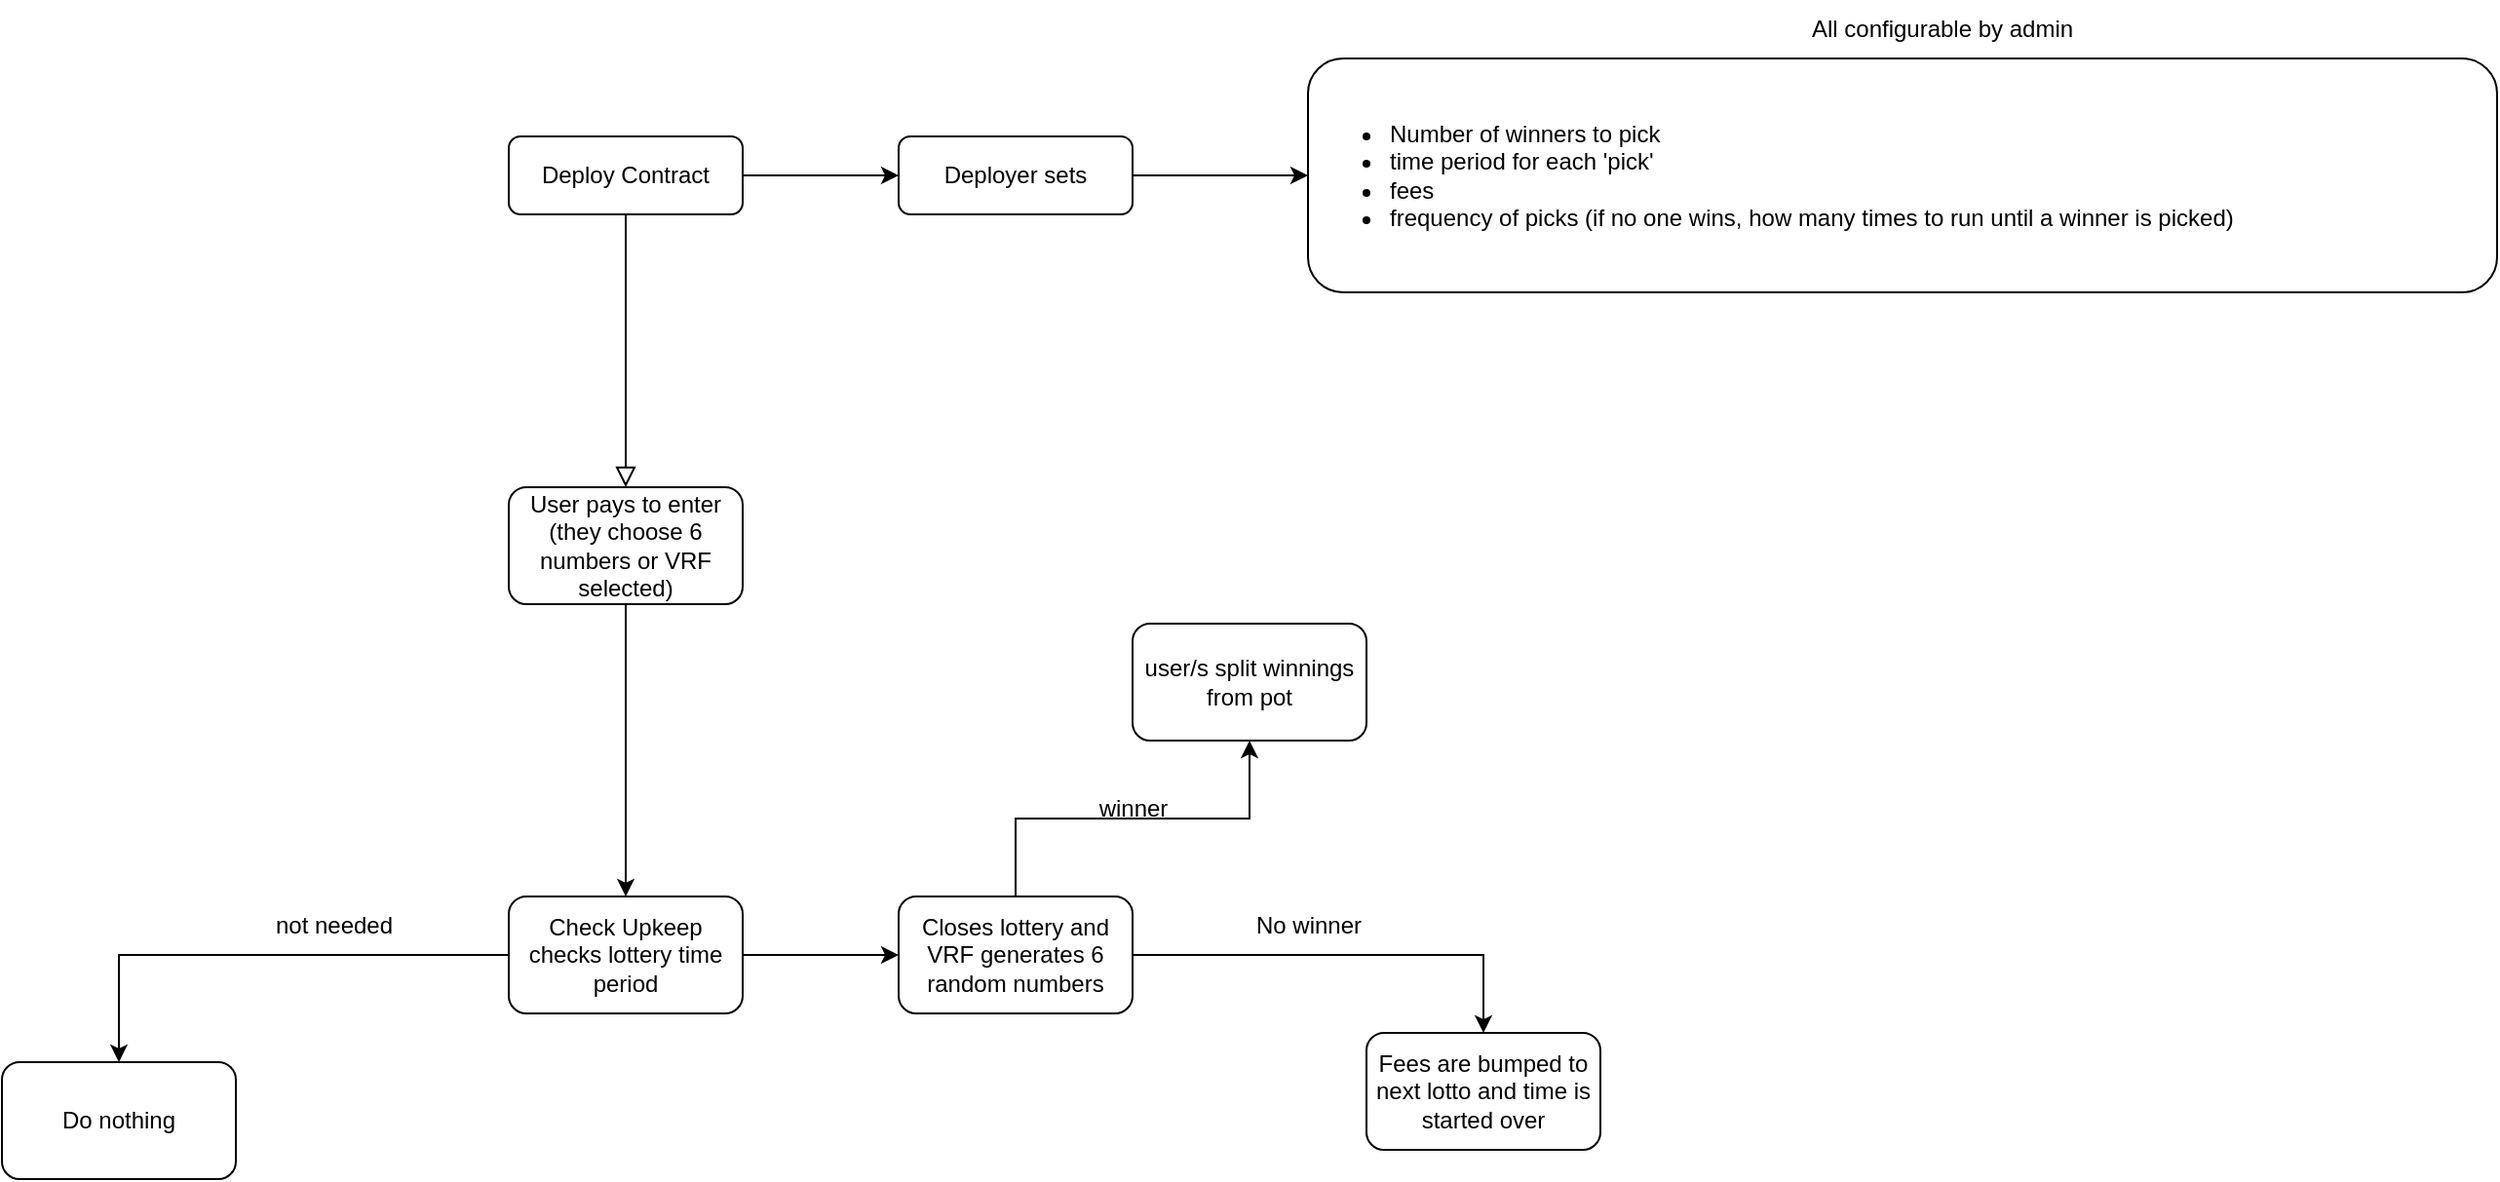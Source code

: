 <mxfile version="20.3.0" type="device"><diagram id="C5RBs43oDa-KdzZeNtuy" name="Page-1"><mxGraphModel dx="1929" dy="635" grid="1" gridSize="10" guides="1" tooltips="1" connect="1" arrows="1" fold="1" page="1" pageScale="1" pageWidth="827" pageHeight="1169" math="0" shadow="0"><root><mxCell id="WIyWlLk6GJQsqaUBKTNV-0"/><mxCell id="WIyWlLk6GJQsqaUBKTNV-1" parent="WIyWlLk6GJQsqaUBKTNV-0"/><mxCell id="WIyWlLk6GJQsqaUBKTNV-2" value="" style="rounded=0;html=1;jettySize=auto;orthogonalLoop=1;fontSize=11;endArrow=block;endFill=0;endSize=8;strokeWidth=1;shadow=0;labelBackgroundColor=none;edgeStyle=orthogonalEdgeStyle;entryX=0.5;entryY=0;entryDx=0;entryDy=0;" parent="WIyWlLk6GJQsqaUBKTNV-1" source="WIyWlLk6GJQsqaUBKTNV-3" target="8kOg8jJ97N1CwXyunNAm-2" edge="1"><mxGeometry relative="1" as="geometry"><mxPoint x="220" y="170" as="targetPoint"/></mxGeometry></mxCell><mxCell id="8kOg8jJ97N1CwXyunNAm-1" value="" style="edgeStyle=orthogonalEdgeStyle;rounded=0;orthogonalLoop=1;jettySize=auto;html=1;" edge="1" parent="WIyWlLk6GJQsqaUBKTNV-1" source="WIyWlLk6GJQsqaUBKTNV-3" target="8kOg8jJ97N1CwXyunNAm-0"><mxGeometry relative="1" as="geometry"/></mxCell><mxCell id="WIyWlLk6GJQsqaUBKTNV-3" value="Deploy Contract" style="rounded=1;whiteSpace=wrap;html=1;fontSize=12;glass=0;strokeWidth=1;shadow=0;" parent="WIyWlLk6GJQsqaUBKTNV-1" vertex="1"><mxGeometry x="160" y="80" width="120" height="40" as="geometry"/></mxCell><mxCell id="8kOg8jJ97N1CwXyunNAm-4" value="" style="edgeStyle=orthogonalEdgeStyle;rounded=0;orthogonalLoop=1;jettySize=auto;html=1;" edge="1" parent="WIyWlLk6GJQsqaUBKTNV-1" source="8kOg8jJ97N1CwXyunNAm-0" target="8kOg8jJ97N1CwXyunNAm-3"><mxGeometry relative="1" as="geometry"/></mxCell><mxCell id="8kOg8jJ97N1CwXyunNAm-0" value="Deployer sets" style="rounded=1;whiteSpace=wrap;html=1;fontSize=12;glass=0;strokeWidth=1;shadow=0;" vertex="1" parent="WIyWlLk6GJQsqaUBKTNV-1"><mxGeometry x="360" y="80" width="120" height="40" as="geometry"/></mxCell><mxCell id="8kOg8jJ97N1CwXyunNAm-2" value="User pays to enter&lt;br&gt;(they choose 6 numbers or VRF selected)" style="rounded=1;whiteSpace=wrap;html=1;" vertex="1" parent="WIyWlLk6GJQsqaUBKTNV-1"><mxGeometry x="160" y="260" width="120" height="60" as="geometry"/></mxCell><mxCell id="8kOg8jJ97N1CwXyunNAm-3" value="&lt;ul&gt;&lt;li&gt;Number of winners to pick&lt;/li&gt;&lt;li&gt;time period for each 'pick'&lt;/li&gt;&lt;li&gt;fees&lt;/li&gt;&lt;li&gt;frequency of picks (if no one wins, how many times to run until a winner is picked)&lt;/li&gt;&lt;/ul&gt;" style="rounded=1;whiteSpace=wrap;html=1;fontSize=12;glass=0;strokeWidth=1;shadow=0;align=left;" vertex="1" parent="WIyWlLk6GJQsqaUBKTNV-1"><mxGeometry x="570" y="40" width="610" height="120" as="geometry"/></mxCell><mxCell id="8kOg8jJ97N1CwXyunNAm-5" value="All configurable by admin" style="text;html=1;align=center;verticalAlign=middle;resizable=0;points=[];autosize=1;strokeColor=none;fillColor=none;" vertex="1" parent="WIyWlLk6GJQsqaUBKTNV-1"><mxGeometry x="815" y="10" width="160" height="30" as="geometry"/></mxCell><mxCell id="8kOg8jJ97N1CwXyunNAm-9" value="" style="edgeStyle=orthogonalEdgeStyle;rounded=0;orthogonalLoop=1;jettySize=auto;html=1;exitX=0.5;exitY=1;exitDx=0;exitDy=0;" edge="1" parent="WIyWlLk6GJQsqaUBKTNV-1" source="8kOg8jJ97N1CwXyunNAm-2" target="8kOg8jJ97N1CwXyunNAm-8"><mxGeometry relative="1" as="geometry"><mxPoint x="220" y="390" as="sourcePoint"/></mxGeometry></mxCell><mxCell id="8kOg8jJ97N1CwXyunNAm-11" value="" style="edgeStyle=orthogonalEdgeStyle;rounded=0;orthogonalLoop=1;jettySize=auto;html=1;" edge="1" parent="WIyWlLk6GJQsqaUBKTNV-1" source="8kOg8jJ97N1CwXyunNAm-8" target="8kOg8jJ97N1CwXyunNAm-10"><mxGeometry relative="1" as="geometry"/></mxCell><mxCell id="8kOg8jJ97N1CwXyunNAm-14" value="" style="edgeStyle=orthogonalEdgeStyle;rounded=0;orthogonalLoop=1;jettySize=auto;html=1;" edge="1" parent="WIyWlLk6GJQsqaUBKTNV-1" source="8kOg8jJ97N1CwXyunNAm-8" target="8kOg8jJ97N1CwXyunNAm-13"><mxGeometry relative="1" as="geometry"/></mxCell><mxCell id="8kOg8jJ97N1CwXyunNAm-8" value="Check Upkeep&lt;br&gt;checks lottery time period" style="rounded=1;whiteSpace=wrap;html=1;" vertex="1" parent="WIyWlLk6GJQsqaUBKTNV-1"><mxGeometry x="160" y="470" width="120" height="60" as="geometry"/></mxCell><mxCell id="8kOg8jJ97N1CwXyunNAm-10" value="Do nothing" style="rounded=1;whiteSpace=wrap;html=1;" vertex="1" parent="WIyWlLk6GJQsqaUBKTNV-1"><mxGeometry x="-100" y="555" width="120" height="60" as="geometry"/></mxCell><mxCell id="8kOg8jJ97N1CwXyunNAm-12" value="not needed" style="text;html=1;align=center;verticalAlign=middle;resizable=0;points=[];autosize=1;strokeColor=none;fillColor=none;" vertex="1" parent="WIyWlLk6GJQsqaUBKTNV-1"><mxGeometry x="30" y="470" width="80" height="30" as="geometry"/></mxCell><mxCell id="8kOg8jJ97N1CwXyunNAm-16" value="" style="edgeStyle=orthogonalEdgeStyle;rounded=0;orthogonalLoop=1;jettySize=auto;html=1;" edge="1" parent="WIyWlLk6GJQsqaUBKTNV-1" source="8kOg8jJ97N1CwXyunNAm-13" target="8kOg8jJ97N1CwXyunNAm-15"><mxGeometry relative="1" as="geometry"/></mxCell><mxCell id="8kOg8jJ97N1CwXyunNAm-19" value="" style="edgeStyle=orthogonalEdgeStyle;rounded=0;orthogonalLoop=1;jettySize=auto;html=1;" edge="1" parent="WIyWlLk6GJQsqaUBKTNV-1" source="8kOg8jJ97N1CwXyunNAm-13" target="8kOg8jJ97N1CwXyunNAm-18"><mxGeometry relative="1" as="geometry"/></mxCell><mxCell id="8kOg8jJ97N1CwXyunNAm-13" value="Closes lottery and VRF generates 6 random numbers" style="rounded=1;whiteSpace=wrap;html=1;" vertex="1" parent="WIyWlLk6GJQsqaUBKTNV-1"><mxGeometry x="360" y="470" width="120" height="60" as="geometry"/></mxCell><mxCell id="8kOg8jJ97N1CwXyunNAm-15" value="user/s split winnings from pot" style="rounded=1;whiteSpace=wrap;html=1;" vertex="1" parent="WIyWlLk6GJQsqaUBKTNV-1"><mxGeometry x="480" y="330" width="120" height="60" as="geometry"/></mxCell><mxCell id="8kOg8jJ97N1CwXyunNAm-17" value="winner" style="text;html=1;align=center;verticalAlign=middle;resizable=0;points=[];autosize=1;strokeColor=none;fillColor=none;" vertex="1" parent="WIyWlLk6GJQsqaUBKTNV-1"><mxGeometry x="450" y="410" width="60" height="30" as="geometry"/></mxCell><mxCell id="8kOg8jJ97N1CwXyunNAm-18" value="Fees are bumped to next lotto and time is started over" style="rounded=1;whiteSpace=wrap;html=1;" vertex="1" parent="WIyWlLk6GJQsqaUBKTNV-1"><mxGeometry x="600" y="540" width="120" height="60" as="geometry"/></mxCell><mxCell id="8kOg8jJ97N1CwXyunNAm-20" value="No winner" style="text;html=1;align=center;verticalAlign=middle;resizable=0;points=[];autosize=1;strokeColor=none;fillColor=none;" vertex="1" parent="WIyWlLk6GJQsqaUBKTNV-1"><mxGeometry x="530" y="470" width="80" height="30" as="geometry"/></mxCell></root></mxGraphModel></diagram></mxfile>